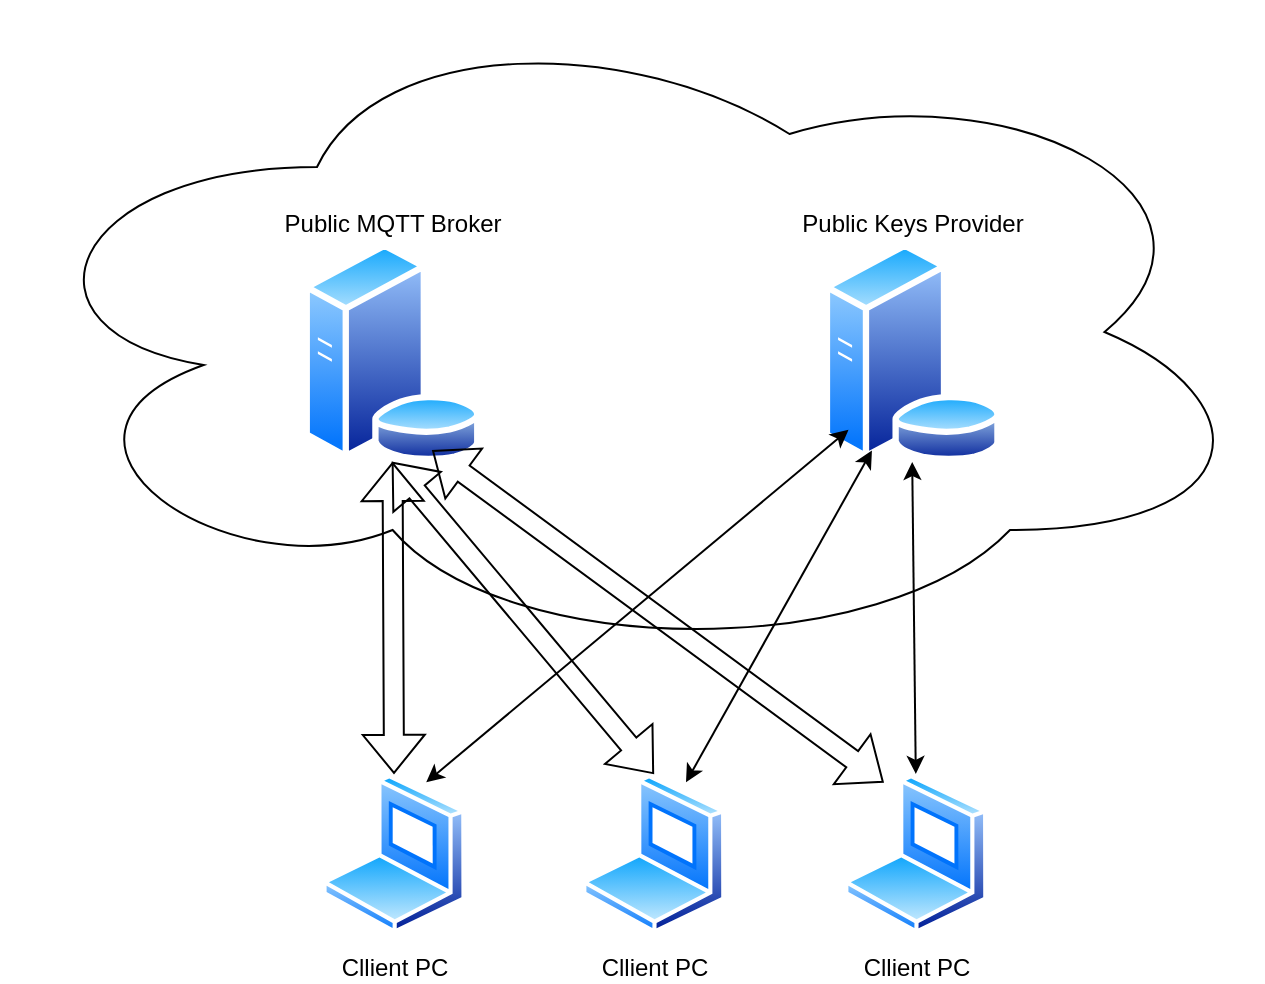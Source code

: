 <mxfile version="16.2.7"><diagram name="Page-1" id="822b0af5-4adb-64df-f703-e8dfc1f81529"><mxGraphModel dx="1778" dy="946" grid="1" gridSize="10" guides="1" tooltips="1" connect="1" arrows="1" fold="1" page="1" pageScale="1" pageWidth="1100" pageHeight="850" background="none" math="0" shadow="0"><root><mxCell id="0"/><mxCell id="1" parent="0"/><mxCell id="SqfMoyjC8t2cZvD_0suW-3" value="" style="ellipse;shape=cloud;whiteSpace=wrap;html=1;fillColor=none;" vertex="1" parent="1"><mxGeometry x="235" y="140" width="630" height="330" as="geometry"/></mxCell><mxCell id="SqfMoyjC8t2cZvD_0suW-1" value="&lt;div&gt;Public MQTT Broker&lt;/div&gt;" style="aspect=fixed;perimeter=ellipsePerimeter;html=1;align=center;shadow=0;dashed=0;spacingTop=3;image;image=img/lib/active_directory/database_server.svg;verticalAlign=bottom;labelPosition=center;verticalLabelPosition=top;" vertex="1" parent="1"><mxGeometry x="384.9" y="260" width="90.2" height="110" as="geometry"/></mxCell><mxCell id="SqfMoyjC8t2cZvD_0suW-2" value="Public Keys Provider" style="aspect=fixed;perimeter=ellipsePerimeter;html=1;align=center;shadow=0;dashed=0;spacingTop=3;image;image=img/lib/active_directory/database_server.svg;labelPosition=center;verticalLabelPosition=top;verticalAlign=bottom;" vertex="1" parent="1"><mxGeometry x="645" y="260" width="90.2" height="110" as="geometry"/></mxCell><mxCell id="SqfMoyjC8t2cZvD_0suW-5" value="Cllient PC" style="aspect=fixed;perimeter=ellipsePerimeter;html=1;align=center;shadow=0;dashed=0;spacingTop=3;image;image=img/lib/active_directory/laptop_client.svg;fillColor=none;" vertex="1" parent="1"><mxGeometry x="395" y="525.94" width="72" height="80" as="geometry"/></mxCell><mxCell id="SqfMoyjC8t2cZvD_0suW-6" value="Cllient PC" style="aspect=fixed;perimeter=ellipsePerimeter;html=1;align=center;shadow=0;dashed=0;spacingTop=3;image;image=img/lib/active_directory/laptop_client.svg;fillColor=none;" vertex="1" parent="1"><mxGeometry x="524.9" y="525.94" width="72" height="80" as="geometry"/></mxCell><mxCell id="SqfMoyjC8t2cZvD_0suW-7" value="Cllient PC" style="aspect=fixed;perimeter=ellipsePerimeter;html=1;align=center;shadow=0;dashed=0;spacingTop=3;image;image=img/lib/active_directory/laptop_client.svg;fillColor=none;" vertex="1" parent="1"><mxGeometry x="655.9" y="525.94" width="72" height="80" as="geometry"/></mxCell><mxCell id="SqfMoyjC8t2cZvD_0suW-9" value="" style="shape=flexArrow;endArrow=classic;startArrow=classic;html=1;rounded=0;exitX=0.5;exitY=0;exitDx=0;exitDy=0;" edge="1" parent="1" source="SqfMoyjC8t2cZvD_0suW-5" target="SqfMoyjC8t2cZvD_0suW-1"><mxGeometry width="100" height="100" relative="1" as="geometry"><mxPoint x="195" y="530" as="sourcePoint"/><mxPoint x="295" y="430" as="targetPoint"/></mxGeometry></mxCell><mxCell id="SqfMoyjC8t2cZvD_0suW-10" value="" style="shape=flexArrow;endArrow=classic;startArrow=classic;html=1;rounded=0;exitX=0.5;exitY=0;exitDx=0;exitDy=0;entryX=0.5;entryY=1;entryDx=0;entryDy=0;entryPerimeter=0;" edge="1" parent="1" source="SqfMoyjC8t2cZvD_0suW-6" target="SqfMoyjC8t2cZvD_0suW-1"><mxGeometry width="100" height="100" relative="1" as="geometry"><mxPoint x="310.1" y="550.0" as="sourcePoint"/><mxPoint x="310.1" y="360.0" as="targetPoint"/></mxGeometry></mxCell><mxCell id="SqfMoyjC8t2cZvD_0suW-11" value="" style="shape=flexArrow;endArrow=classic;startArrow=classic;html=1;rounded=0;exitX=0.25;exitY=0;exitDx=0;exitDy=0;entryX=0.75;entryY=1;entryDx=0;entryDy=0;" edge="1" parent="1" source="SqfMoyjC8t2cZvD_0suW-7" target="SqfMoyjC8t2cZvD_0suW-1"><mxGeometry width="100" height="100" relative="1" as="geometry"><mxPoint x="440" y="550.0" as="sourcePoint"/><mxPoint x="330.234" y="354.215" as="targetPoint"/></mxGeometry></mxCell><mxCell id="SqfMoyjC8t2cZvD_0suW-12" value="" style="endArrow=classic;startArrow=classic;html=1;rounded=0;entryX=0;entryY=1;entryDx=0;entryDy=0;exitX=0.75;exitY=0;exitDx=0;exitDy=0;" edge="1" parent="1" source="SqfMoyjC8t2cZvD_0suW-5" target="SqfMoyjC8t2cZvD_0suW-2"><mxGeometry width="50" height="50" relative="1" as="geometry"><mxPoint x="431" y="530" as="sourcePoint"/><mxPoint x="445" y="440" as="targetPoint"/></mxGeometry></mxCell><mxCell id="SqfMoyjC8t2cZvD_0suW-13" value="" style="endArrow=classic;startArrow=classic;html=1;rounded=0;exitX=0.75;exitY=0;exitDx=0;exitDy=0;entryX=0.25;entryY=1;entryDx=0;entryDy=0;" edge="1" parent="1" source="SqfMoyjC8t2cZvD_0suW-6" target="SqfMoyjC8t2cZvD_0suW-2"><mxGeometry width="50" height="50" relative="1" as="geometry"><mxPoint x="395" y="490" as="sourcePoint"/><mxPoint x="445" y="440" as="targetPoint"/></mxGeometry></mxCell><mxCell id="SqfMoyjC8t2cZvD_0suW-14" value="" style="endArrow=classic;startArrow=classic;html=1;rounded=0;entryX=0.5;entryY=1;entryDx=0;entryDy=0;exitX=0.5;exitY=0;exitDx=0;exitDy=0;" edge="1" parent="1" source="SqfMoyjC8t2cZvD_0suW-7" target="SqfMoyjC8t2cZvD_0suW-2"><mxGeometry width="50" height="50" relative="1" as="geometry"><mxPoint x="690" y="520" as="sourcePoint"/><mxPoint x="445" y="440" as="targetPoint"/></mxGeometry></mxCell></root></mxGraphModel></diagram></mxfile>